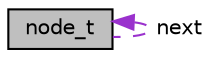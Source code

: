 digraph "node_t"
{
 // INTERACTIVE_SVG=YES
 // LATEX_PDF_SIZE
  edge [fontname="Helvetica",fontsize="10",labelfontname="Helvetica",labelfontsize="10"];
  node [fontname="Helvetica",fontsize="10",shape=record];
  Node1 [label="node_t",height=0.2,width=0.4,color="black", fillcolor="grey75", style="filled", fontcolor="black",tooltip="Structure for a single node in a linked list of nodes."];
  Node1 -> Node1 [dir="back",color="darkorchid3",fontsize="10",style="dashed",label=" next" ,fontname="Helvetica"];
}

